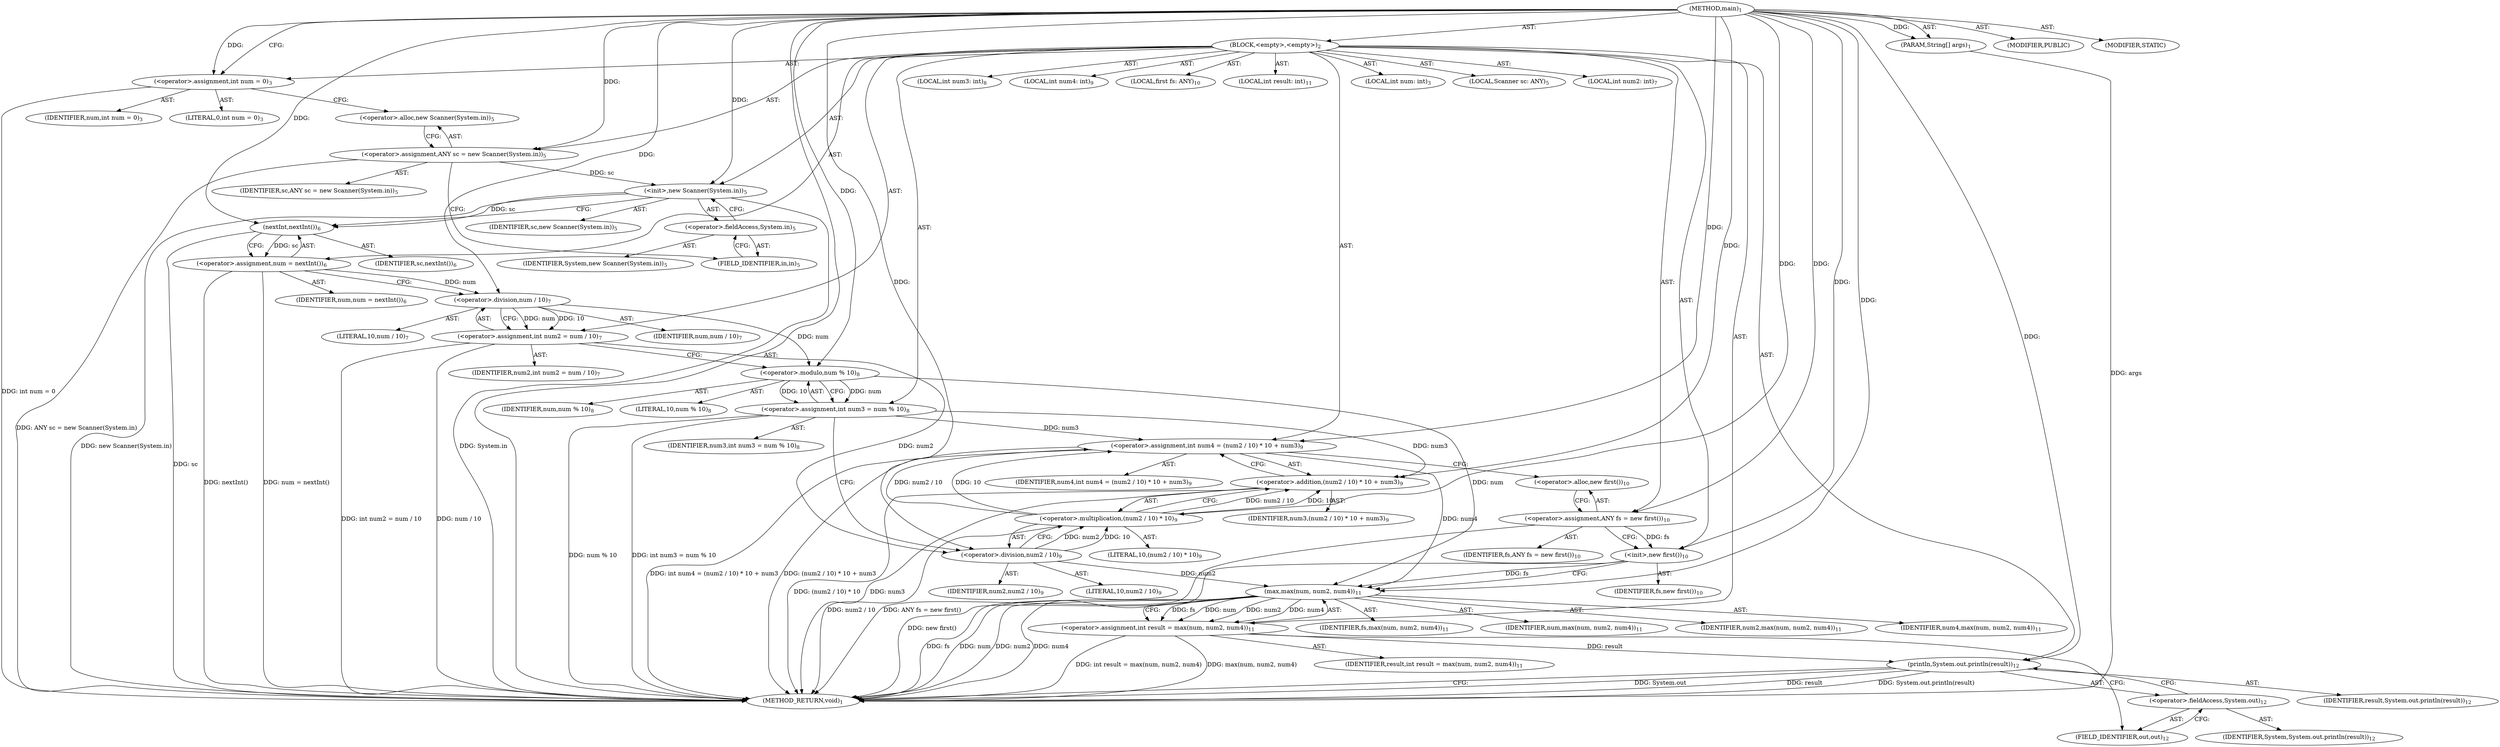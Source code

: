 digraph "main" {  
"21" [label = <(METHOD,main)<SUB>1</SUB>> ]
"22" [label = <(PARAM,String[] args)<SUB>1</SUB>> ]
"23" [label = <(BLOCK,&lt;empty&gt;,&lt;empty&gt;)<SUB>2</SUB>> ]
"24" [label = <(LOCAL,int num: int)<SUB>3</SUB>> ]
"25" [label = <(&lt;operator&gt;.assignment,int num = 0)<SUB>3</SUB>> ]
"26" [label = <(IDENTIFIER,num,int num = 0)<SUB>3</SUB>> ]
"27" [label = <(LITERAL,0,int num = 0)<SUB>3</SUB>> ]
"4" [label = <(LOCAL,Scanner sc: ANY)<SUB>5</SUB>> ]
"28" [label = <(&lt;operator&gt;.assignment,ANY sc = new Scanner(System.in))<SUB>5</SUB>> ]
"29" [label = <(IDENTIFIER,sc,ANY sc = new Scanner(System.in))<SUB>5</SUB>> ]
"30" [label = <(&lt;operator&gt;.alloc,new Scanner(System.in))<SUB>5</SUB>> ]
"31" [label = <(&lt;init&gt;,new Scanner(System.in))<SUB>5</SUB>> ]
"3" [label = <(IDENTIFIER,sc,new Scanner(System.in))<SUB>5</SUB>> ]
"32" [label = <(&lt;operator&gt;.fieldAccess,System.in)<SUB>5</SUB>> ]
"33" [label = <(IDENTIFIER,System,new Scanner(System.in))<SUB>5</SUB>> ]
"34" [label = <(FIELD_IDENTIFIER,in,in)<SUB>5</SUB>> ]
"35" [label = <(&lt;operator&gt;.assignment,num = nextInt())<SUB>6</SUB>> ]
"36" [label = <(IDENTIFIER,num,num = nextInt())<SUB>6</SUB>> ]
"37" [label = <(nextInt,nextInt())<SUB>6</SUB>> ]
"38" [label = <(IDENTIFIER,sc,nextInt())<SUB>6</SUB>> ]
"39" [label = <(LOCAL,int num2: int)<SUB>7</SUB>> ]
"40" [label = <(&lt;operator&gt;.assignment,int num2 = num / 10)<SUB>7</SUB>> ]
"41" [label = <(IDENTIFIER,num2,int num2 = num / 10)<SUB>7</SUB>> ]
"42" [label = <(&lt;operator&gt;.division,num / 10)<SUB>7</SUB>> ]
"43" [label = <(IDENTIFIER,num,num / 10)<SUB>7</SUB>> ]
"44" [label = <(LITERAL,10,num / 10)<SUB>7</SUB>> ]
"45" [label = <(LOCAL,int num3: int)<SUB>8</SUB>> ]
"46" [label = <(&lt;operator&gt;.assignment,int num3 = num % 10)<SUB>8</SUB>> ]
"47" [label = <(IDENTIFIER,num3,int num3 = num % 10)<SUB>8</SUB>> ]
"48" [label = <(&lt;operator&gt;.modulo,num % 10)<SUB>8</SUB>> ]
"49" [label = <(IDENTIFIER,num,num % 10)<SUB>8</SUB>> ]
"50" [label = <(LITERAL,10,num % 10)<SUB>8</SUB>> ]
"51" [label = <(LOCAL,int num4: int)<SUB>9</SUB>> ]
"52" [label = <(&lt;operator&gt;.assignment,int num4 = (num2 / 10) * 10 + num3)<SUB>9</SUB>> ]
"53" [label = <(IDENTIFIER,num4,int num4 = (num2 / 10) * 10 + num3)<SUB>9</SUB>> ]
"54" [label = <(&lt;operator&gt;.addition,(num2 / 10) * 10 + num3)<SUB>9</SUB>> ]
"55" [label = <(&lt;operator&gt;.multiplication,(num2 / 10) * 10)<SUB>9</SUB>> ]
"56" [label = <(&lt;operator&gt;.division,num2 / 10)<SUB>9</SUB>> ]
"57" [label = <(IDENTIFIER,num2,num2 / 10)<SUB>9</SUB>> ]
"58" [label = <(LITERAL,10,num2 / 10)<SUB>9</SUB>> ]
"59" [label = <(LITERAL,10,(num2 / 10) * 10)<SUB>9</SUB>> ]
"60" [label = <(IDENTIFIER,num3,(num2 / 10) * 10 + num3)<SUB>9</SUB>> ]
"6" [label = <(LOCAL,first fs: ANY)<SUB>10</SUB>> ]
"61" [label = <(&lt;operator&gt;.assignment,ANY fs = new first())<SUB>10</SUB>> ]
"62" [label = <(IDENTIFIER,fs,ANY fs = new first())<SUB>10</SUB>> ]
"63" [label = <(&lt;operator&gt;.alloc,new first())<SUB>10</SUB>> ]
"64" [label = <(&lt;init&gt;,new first())<SUB>10</SUB>> ]
"5" [label = <(IDENTIFIER,fs,new first())<SUB>10</SUB>> ]
"65" [label = <(LOCAL,int result: int)<SUB>11</SUB>> ]
"66" [label = <(&lt;operator&gt;.assignment,int result = max(num, num2, num4))<SUB>11</SUB>> ]
"67" [label = <(IDENTIFIER,result,int result = max(num, num2, num4))<SUB>11</SUB>> ]
"68" [label = <(max,max(num, num2, num4))<SUB>11</SUB>> ]
"69" [label = <(IDENTIFIER,fs,max(num, num2, num4))<SUB>11</SUB>> ]
"70" [label = <(IDENTIFIER,num,max(num, num2, num4))<SUB>11</SUB>> ]
"71" [label = <(IDENTIFIER,num2,max(num, num2, num4))<SUB>11</SUB>> ]
"72" [label = <(IDENTIFIER,num4,max(num, num2, num4))<SUB>11</SUB>> ]
"73" [label = <(println,System.out.println(result))<SUB>12</SUB>> ]
"74" [label = <(&lt;operator&gt;.fieldAccess,System.out)<SUB>12</SUB>> ]
"75" [label = <(IDENTIFIER,System,System.out.println(result))<SUB>12</SUB>> ]
"76" [label = <(FIELD_IDENTIFIER,out,out)<SUB>12</SUB>> ]
"77" [label = <(IDENTIFIER,result,System.out.println(result))<SUB>12</SUB>> ]
"78" [label = <(MODIFIER,PUBLIC)> ]
"79" [label = <(MODIFIER,STATIC)> ]
"80" [label = <(METHOD_RETURN,void)<SUB>1</SUB>> ]
  "21" -> "22"  [ label = "AST: "] 
  "21" -> "23"  [ label = "AST: "] 
  "21" -> "78"  [ label = "AST: "] 
  "21" -> "79"  [ label = "AST: "] 
  "21" -> "80"  [ label = "AST: "] 
  "23" -> "24"  [ label = "AST: "] 
  "23" -> "25"  [ label = "AST: "] 
  "23" -> "4"  [ label = "AST: "] 
  "23" -> "28"  [ label = "AST: "] 
  "23" -> "31"  [ label = "AST: "] 
  "23" -> "35"  [ label = "AST: "] 
  "23" -> "39"  [ label = "AST: "] 
  "23" -> "40"  [ label = "AST: "] 
  "23" -> "45"  [ label = "AST: "] 
  "23" -> "46"  [ label = "AST: "] 
  "23" -> "51"  [ label = "AST: "] 
  "23" -> "52"  [ label = "AST: "] 
  "23" -> "6"  [ label = "AST: "] 
  "23" -> "61"  [ label = "AST: "] 
  "23" -> "64"  [ label = "AST: "] 
  "23" -> "65"  [ label = "AST: "] 
  "23" -> "66"  [ label = "AST: "] 
  "23" -> "73"  [ label = "AST: "] 
  "25" -> "26"  [ label = "AST: "] 
  "25" -> "27"  [ label = "AST: "] 
  "28" -> "29"  [ label = "AST: "] 
  "28" -> "30"  [ label = "AST: "] 
  "31" -> "3"  [ label = "AST: "] 
  "31" -> "32"  [ label = "AST: "] 
  "32" -> "33"  [ label = "AST: "] 
  "32" -> "34"  [ label = "AST: "] 
  "35" -> "36"  [ label = "AST: "] 
  "35" -> "37"  [ label = "AST: "] 
  "37" -> "38"  [ label = "AST: "] 
  "40" -> "41"  [ label = "AST: "] 
  "40" -> "42"  [ label = "AST: "] 
  "42" -> "43"  [ label = "AST: "] 
  "42" -> "44"  [ label = "AST: "] 
  "46" -> "47"  [ label = "AST: "] 
  "46" -> "48"  [ label = "AST: "] 
  "48" -> "49"  [ label = "AST: "] 
  "48" -> "50"  [ label = "AST: "] 
  "52" -> "53"  [ label = "AST: "] 
  "52" -> "54"  [ label = "AST: "] 
  "54" -> "55"  [ label = "AST: "] 
  "54" -> "60"  [ label = "AST: "] 
  "55" -> "56"  [ label = "AST: "] 
  "55" -> "59"  [ label = "AST: "] 
  "56" -> "57"  [ label = "AST: "] 
  "56" -> "58"  [ label = "AST: "] 
  "61" -> "62"  [ label = "AST: "] 
  "61" -> "63"  [ label = "AST: "] 
  "64" -> "5"  [ label = "AST: "] 
  "66" -> "67"  [ label = "AST: "] 
  "66" -> "68"  [ label = "AST: "] 
  "68" -> "69"  [ label = "AST: "] 
  "68" -> "70"  [ label = "AST: "] 
  "68" -> "71"  [ label = "AST: "] 
  "68" -> "72"  [ label = "AST: "] 
  "73" -> "74"  [ label = "AST: "] 
  "73" -> "77"  [ label = "AST: "] 
  "74" -> "75"  [ label = "AST: "] 
  "74" -> "76"  [ label = "AST: "] 
  "25" -> "30"  [ label = "CFG: "] 
  "28" -> "34"  [ label = "CFG: "] 
  "31" -> "37"  [ label = "CFG: "] 
  "35" -> "42"  [ label = "CFG: "] 
  "40" -> "48"  [ label = "CFG: "] 
  "46" -> "56"  [ label = "CFG: "] 
  "52" -> "63"  [ label = "CFG: "] 
  "61" -> "64"  [ label = "CFG: "] 
  "64" -> "68"  [ label = "CFG: "] 
  "66" -> "76"  [ label = "CFG: "] 
  "73" -> "80"  [ label = "CFG: "] 
  "30" -> "28"  [ label = "CFG: "] 
  "32" -> "31"  [ label = "CFG: "] 
  "37" -> "35"  [ label = "CFG: "] 
  "42" -> "40"  [ label = "CFG: "] 
  "48" -> "46"  [ label = "CFG: "] 
  "54" -> "52"  [ label = "CFG: "] 
  "63" -> "61"  [ label = "CFG: "] 
  "68" -> "66"  [ label = "CFG: "] 
  "74" -> "73"  [ label = "CFG: "] 
  "34" -> "32"  [ label = "CFG: "] 
  "55" -> "54"  [ label = "CFG: "] 
  "76" -> "74"  [ label = "CFG: "] 
  "56" -> "55"  [ label = "CFG: "] 
  "21" -> "25"  [ label = "CFG: "] 
  "22" -> "80"  [ label = "DDG: args"] 
  "25" -> "80"  [ label = "DDG: int num = 0"] 
  "28" -> "80"  [ label = "DDG: ANY sc = new Scanner(System.in)"] 
  "31" -> "80"  [ label = "DDG: System.in"] 
  "31" -> "80"  [ label = "DDG: new Scanner(System.in)"] 
  "37" -> "80"  [ label = "DDG: sc"] 
  "35" -> "80"  [ label = "DDG: nextInt()"] 
  "35" -> "80"  [ label = "DDG: num = nextInt()"] 
  "40" -> "80"  [ label = "DDG: num / 10"] 
  "40" -> "80"  [ label = "DDG: int num2 = num / 10"] 
  "46" -> "80"  [ label = "DDG: num % 10"] 
  "46" -> "80"  [ label = "DDG: int num3 = num % 10"] 
  "55" -> "80"  [ label = "DDG: num2 / 10"] 
  "54" -> "80"  [ label = "DDG: (num2 / 10) * 10"] 
  "54" -> "80"  [ label = "DDG: num3"] 
  "52" -> "80"  [ label = "DDG: (num2 / 10) * 10 + num3"] 
  "52" -> "80"  [ label = "DDG: int num4 = (num2 / 10) * 10 + num3"] 
  "61" -> "80"  [ label = "DDG: ANY fs = new first()"] 
  "64" -> "80"  [ label = "DDG: new first()"] 
  "68" -> "80"  [ label = "DDG: fs"] 
  "68" -> "80"  [ label = "DDG: num"] 
  "68" -> "80"  [ label = "DDG: num2"] 
  "68" -> "80"  [ label = "DDG: num4"] 
  "66" -> "80"  [ label = "DDG: max(num, num2, num4)"] 
  "66" -> "80"  [ label = "DDG: int result = max(num, num2, num4)"] 
  "73" -> "80"  [ label = "DDG: System.out"] 
  "73" -> "80"  [ label = "DDG: result"] 
  "73" -> "80"  [ label = "DDG: System.out.println(result)"] 
  "21" -> "22"  [ label = "DDG: "] 
  "21" -> "25"  [ label = "DDG: "] 
  "21" -> "28"  [ label = "DDG: "] 
  "37" -> "35"  [ label = "DDG: sc"] 
  "42" -> "40"  [ label = "DDG: num"] 
  "42" -> "40"  [ label = "DDG: 10"] 
  "48" -> "46"  [ label = "DDG: num"] 
  "48" -> "46"  [ label = "DDG: 10"] 
  "55" -> "52"  [ label = "DDG: num2 / 10"] 
  "55" -> "52"  [ label = "DDG: 10"] 
  "46" -> "52"  [ label = "DDG: num3"] 
  "21" -> "52"  [ label = "DDG: "] 
  "21" -> "61"  [ label = "DDG: "] 
  "68" -> "66"  [ label = "DDG: fs"] 
  "68" -> "66"  [ label = "DDG: num"] 
  "68" -> "66"  [ label = "DDG: num2"] 
  "68" -> "66"  [ label = "DDG: num4"] 
  "28" -> "31"  [ label = "DDG: sc"] 
  "21" -> "31"  [ label = "DDG: "] 
  "61" -> "64"  [ label = "DDG: fs"] 
  "21" -> "64"  [ label = "DDG: "] 
  "66" -> "73"  [ label = "DDG: result"] 
  "21" -> "73"  [ label = "DDG: "] 
  "31" -> "37"  [ label = "DDG: sc"] 
  "21" -> "37"  [ label = "DDG: "] 
  "35" -> "42"  [ label = "DDG: num"] 
  "21" -> "42"  [ label = "DDG: "] 
  "42" -> "48"  [ label = "DDG: num"] 
  "21" -> "48"  [ label = "DDG: "] 
  "55" -> "54"  [ label = "DDG: num2 / 10"] 
  "55" -> "54"  [ label = "DDG: 10"] 
  "46" -> "54"  [ label = "DDG: num3"] 
  "21" -> "54"  [ label = "DDG: "] 
  "64" -> "68"  [ label = "DDG: fs"] 
  "21" -> "68"  [ label = "DDG: "] 
  "48" -> "68"  [ label = "DDG: num"] 
  "56" -> "68"  [ label = "DDG: num2"] 
  "52" -> "68"  [ label = "DDG: num4"] 
  "56" -> "55"  [ label = "DDG: num2"] 
  "56" -> "55"  [ label = "DDG: 10"] 
  "21" -> "55"  [ label = "DDG: "] 
  "40" -> "56"  [ label = "DDG: num2"] 
  "21" -> "56"  [ label = "DDG: "] 
}
